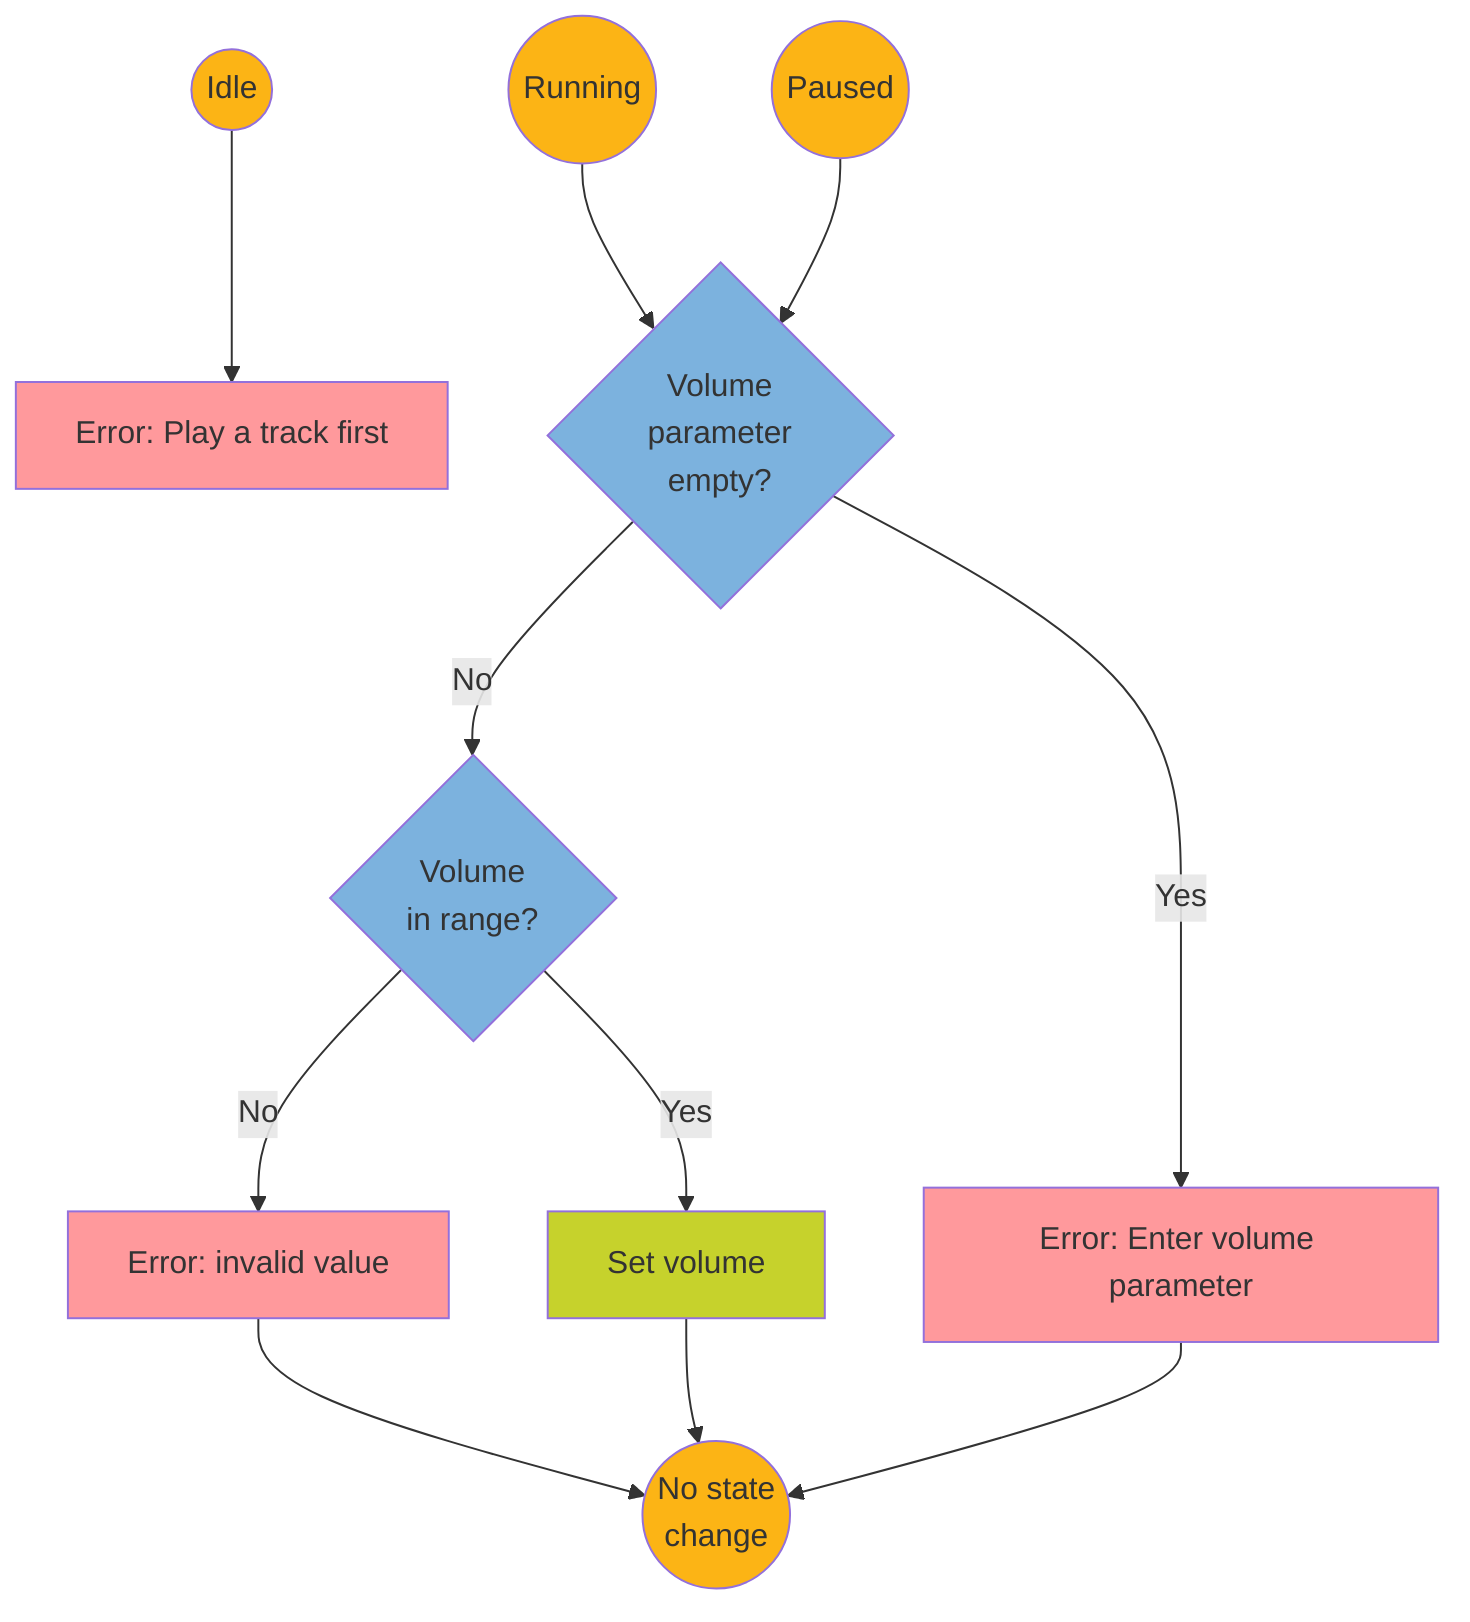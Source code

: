 flowchart TD
    classDef function fill:#c6d22c
    classDef condition fill:#7cb2de
    classDef state fill:#fcb415
    classDef error fill:#FF999C

    B((Idle)):::state --> M[Error: Play a track first]:::error
    C((Running)):::state --> G{Volume
    parameter
    empty?}:::condition
    D((Paused)):::state --> G
    G -- Yes -->H[Error: Enter volume parameter]:::error
    G -- No -->I{Volume
    in range?}:::condition
    I -- No -->J[Error: invalid value]:::error
    I -- Yes -->K[Set volume]:::function
    J --> L((No state
    change)):::state
    K --> L
    H--> L